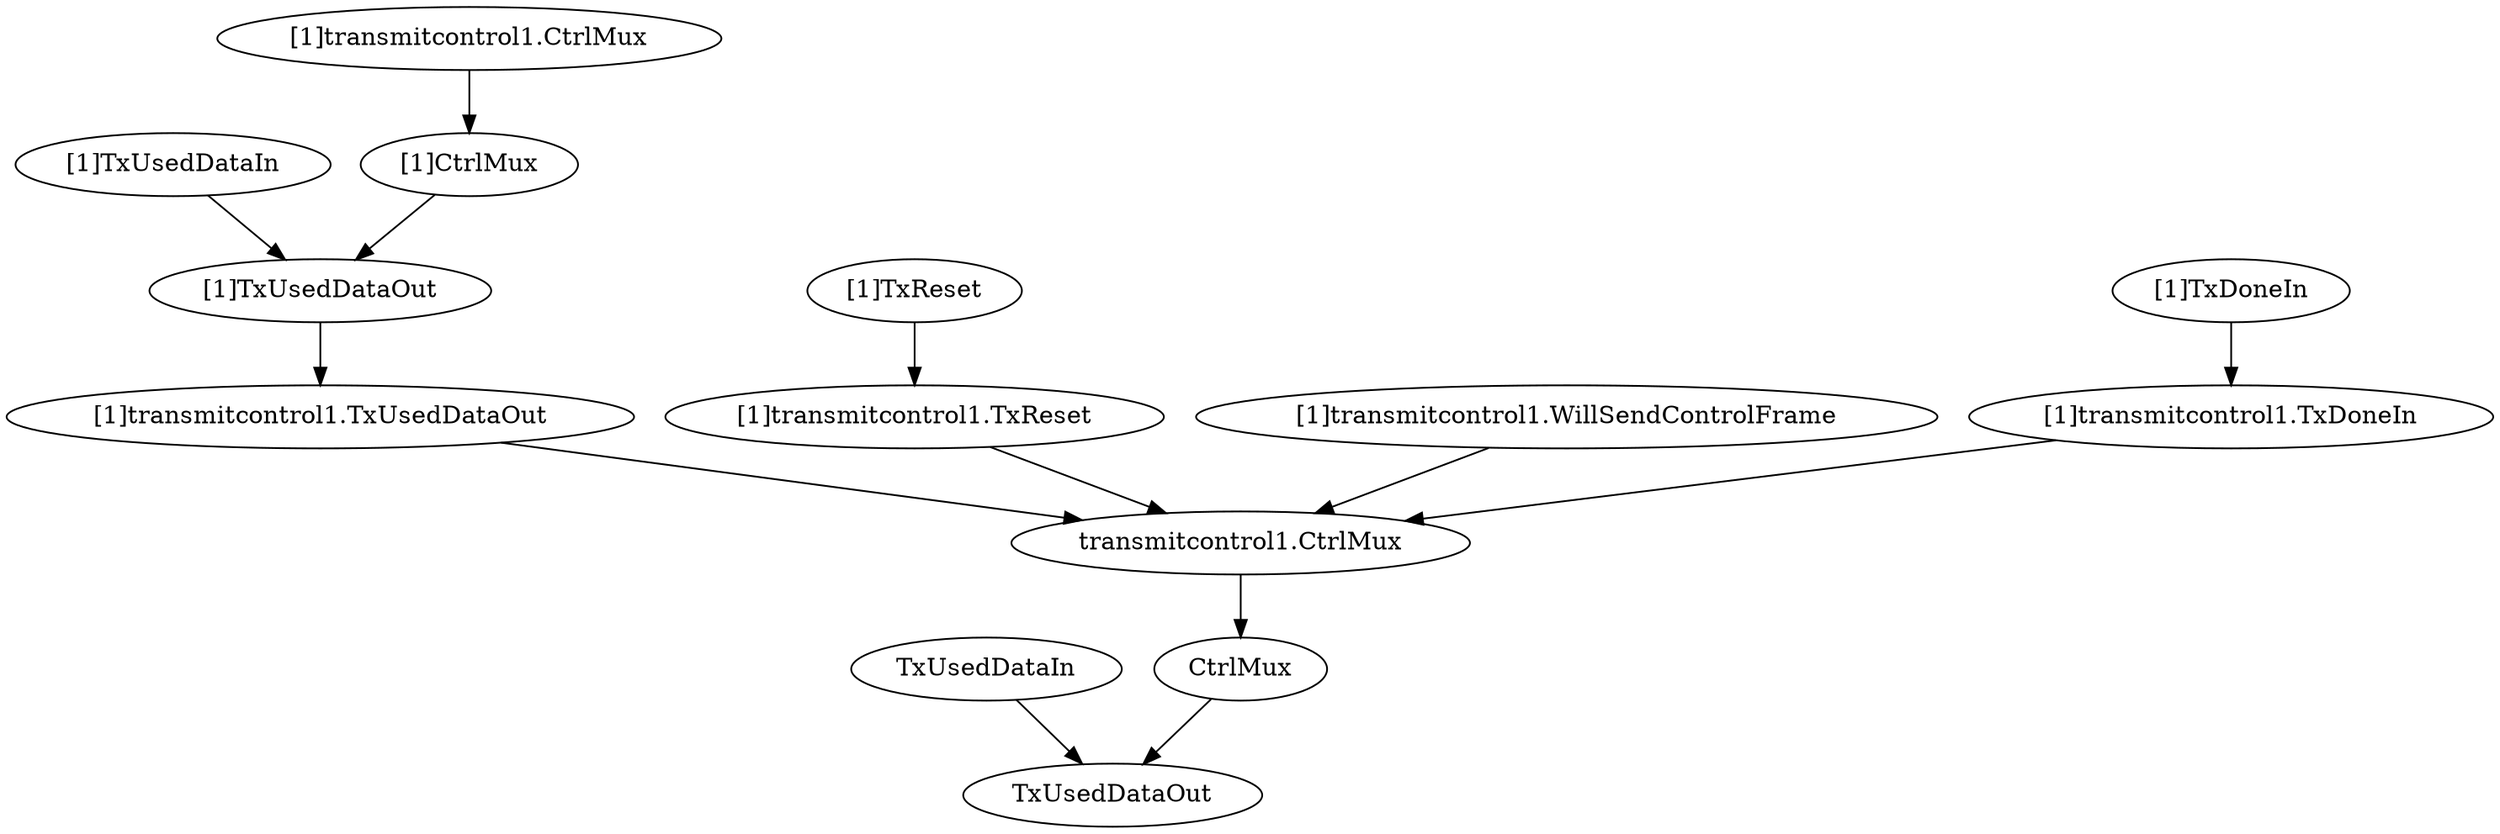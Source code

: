 strict digraph "" {
	"[1]transmitcontrol1.TxDoneIn"	 [complexity=4,
		importance=0.0172281857605,
		rank=0.00430704644012];
	"transmitcontrol1.CtrlMux"	 [complexity=3,
		importance=0.0140244158285,
		rank=0.00467480527616];
	"[1]transmitcontrol1.TxDoneIn" -> "transmitcontrol1.CtrlMux";
	"[1]TxUsedDataOut"	 [complexity=5,
		importance=0.0360656987281,
		rank=0.00721313974562];
	"[1]transmitcontrol1.TxUsedDataOut"	 [complexity=5,
		importance=0.0320443777648,
		rank=0.00640887555295];
	"[1]TxUsedDataOut" -> "[1]transmitcontrol1.TxUsedDataOut";
	"[1]transmitcontrol1.TxUsedDataOut" -> "transmitcontrol1.CtrlMux";
	"[1]TxDoneIn"	 [complexity=4,
		importance=0.0202183639062,
		rank=0.00505459097655];
	"[1]TxDoneIn" -> "[1]transmitcontrol1.TxDoneIn";
	CtrlMux	 [complexity=3,
		importance=0.00742404295625,
		rank=0.00247468098542];
	"transmitcontrol1.CtrlMux" -> CtrlMux;
	"[1]TxReset"	 [complexity=4,
		importance=0.0481470501834,
		rank=0.0120367625458];
	"[1]transmitcontrol1.TxReset"	 [complexity=4,
		importance=0.0451568720377,
		rank=0.0112892180094];
	"[1]TxReset" -> "[1]transmitcontrol1.TxReset";
	"[1]transmitcontrol1.TxReset" -> "transmitcontrol1.CtrlMux";
	"[1]TxUsedDataIn"	 [complexity=8,
		importance=0.0390558768738,
		rank=0.00488198460923];
	"[1]TxUsedDataIn" -> "[1]TxUsedDataOut";
	TxUsedDataIn	 [complexity=3,
		importance=0.00701149910908,
		rank=0.00233716636969];
	TxUsedDataOut	 [complexity=0,
		importance=0.00402132096335,
		rank=0.0];
	TxUsedDataIn -> TxUsedDataOut;
	CtrlMux -> TxUsedDataOut;
	"[1]transmitcontrol1.WillSendControlFrame"	 [complexity=5,
		importance=0.0383897151309,
		rank=0.00767794302618];
	"[1]transmitcontrol1.WillSendControlFrame" -> "transmitcontrol1.CtrlMux";
	"[1]CtrlMux"	 [complexity=8,
		importance=0.039468420721,
		rank=0.00493355259013];
	"[1]CtrlMux" -> "[1]TxUsedDataOut";
	"[1]transmitcontrol1.CtrlMux"	 [complexity=8,
		importance=0.0460687935932,
		rank=0.00575859919915];
	"[1]transmitcontrol1.CtrlMux" -> "[1]CtrlMux";
}
